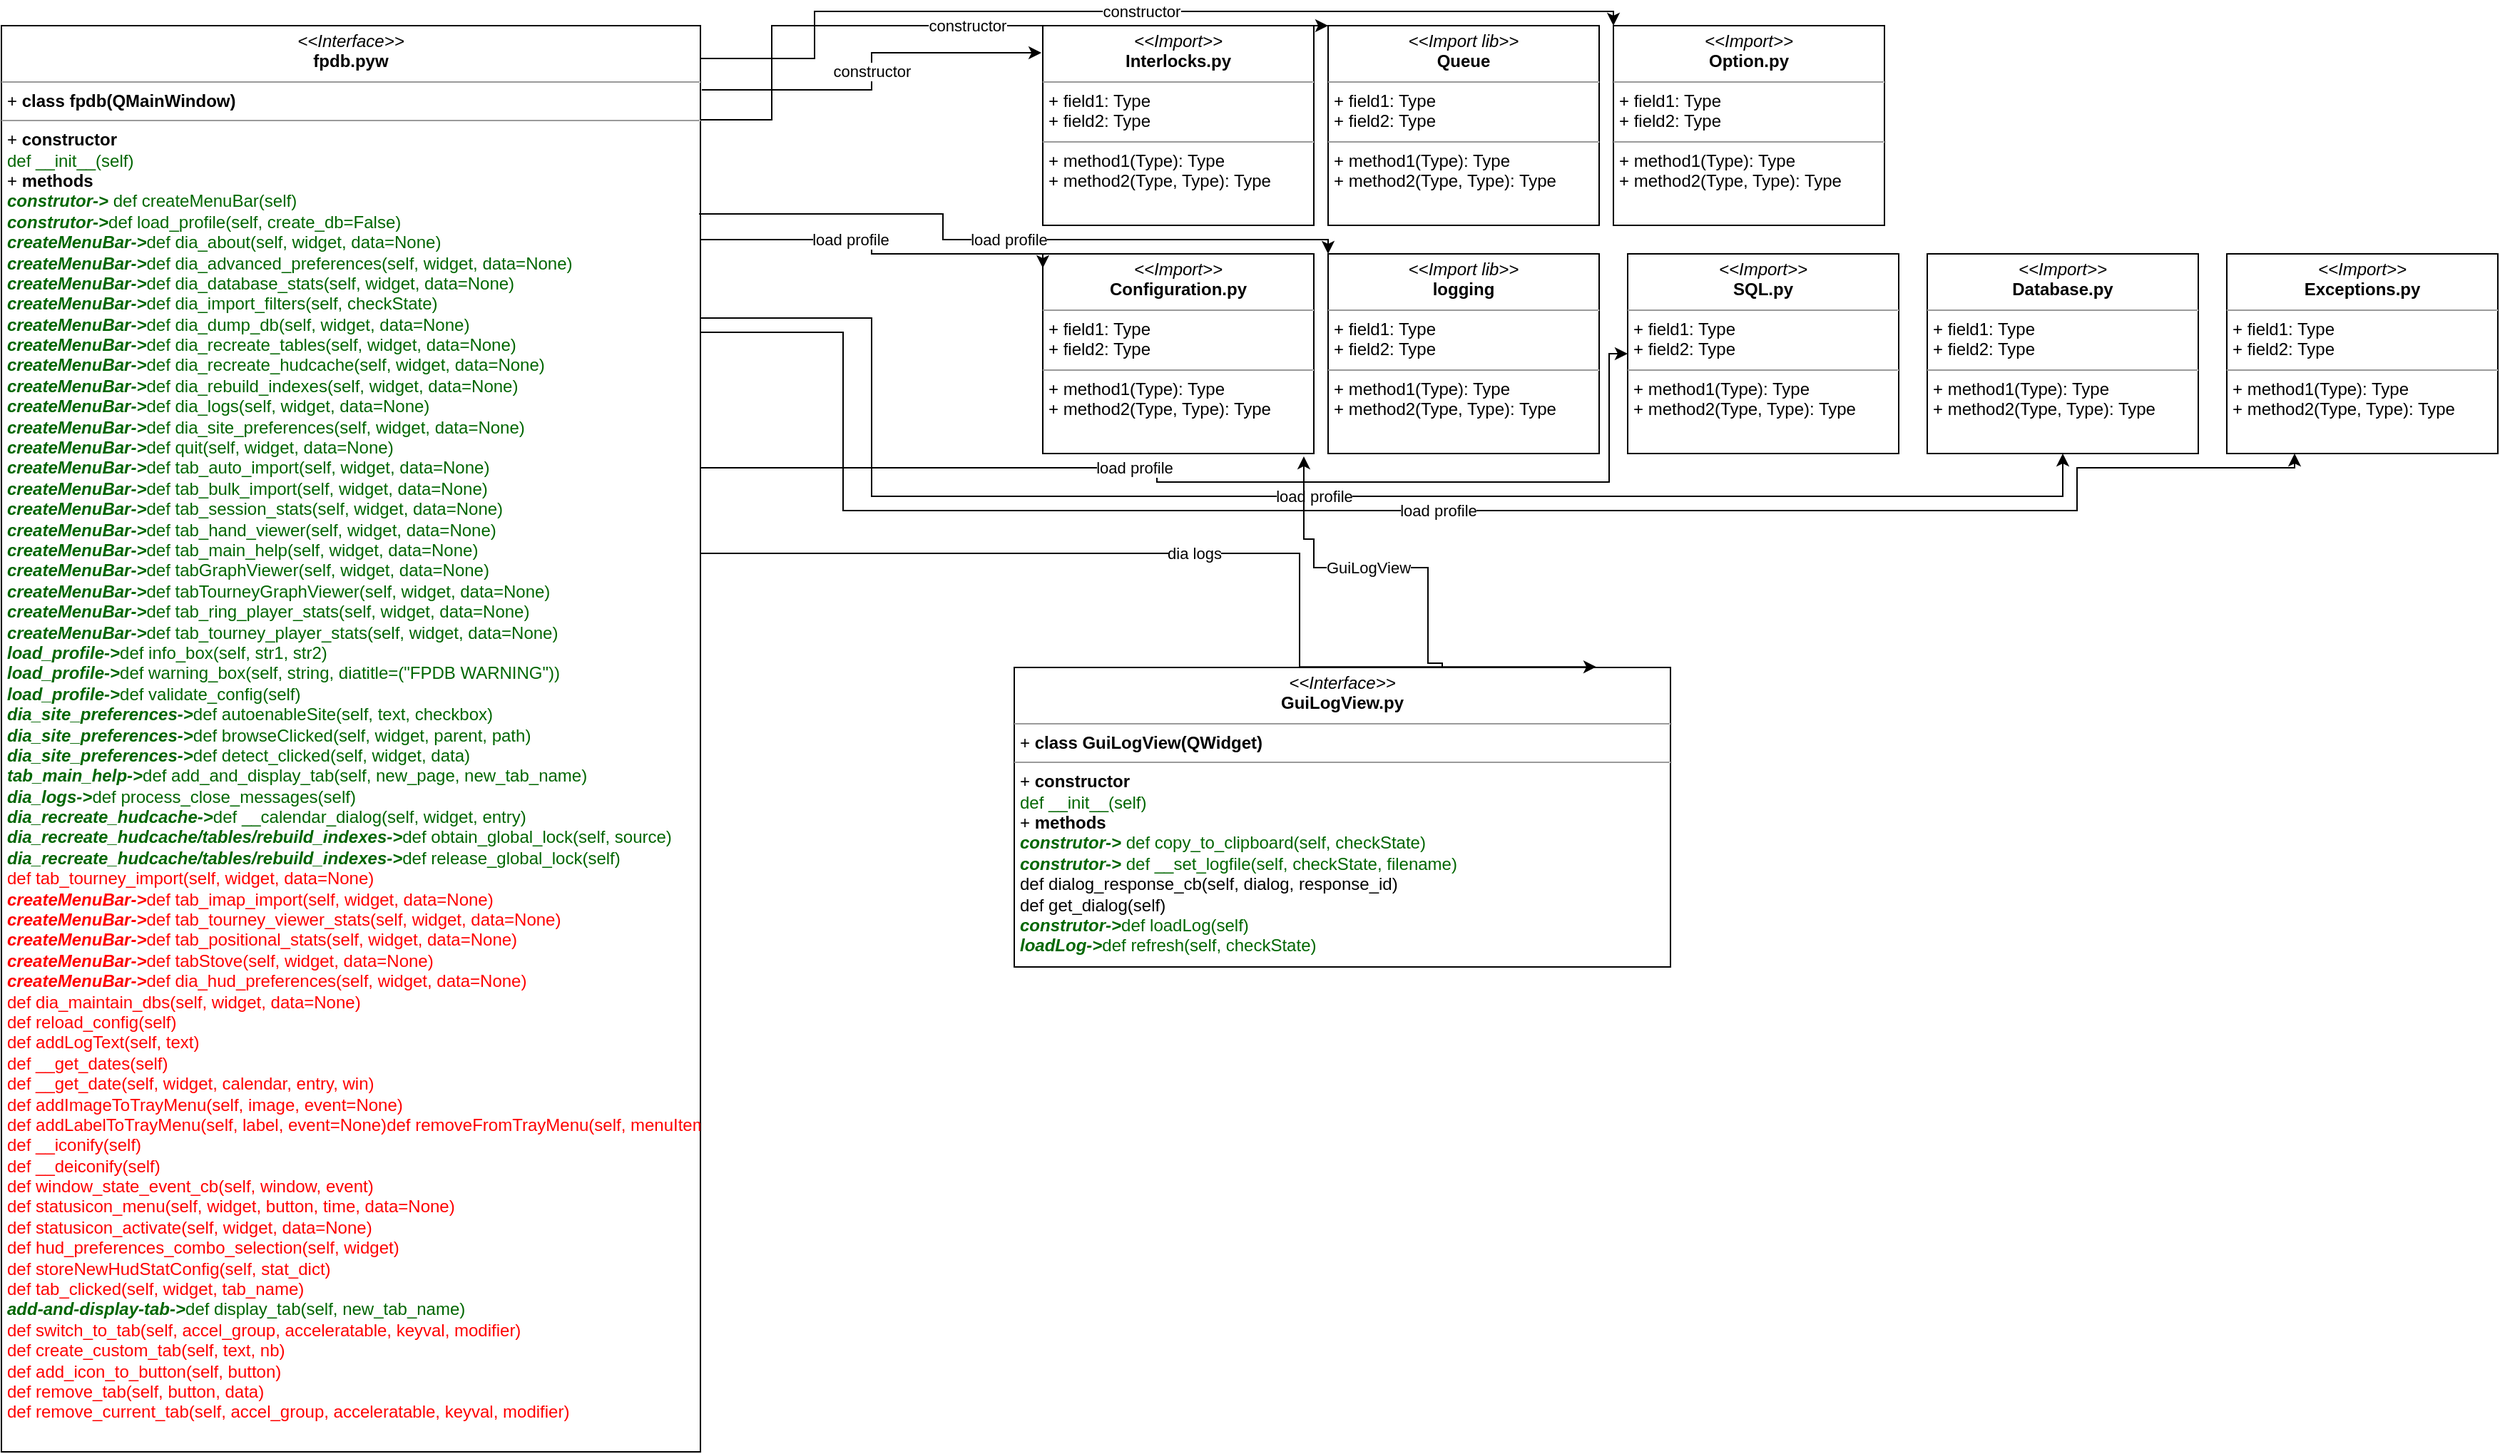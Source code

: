 <mxfile version="16.6.5" type="device"><diagram name="Page-1" id="6133507b-19e7-1e82-6fc7-422aa6c4b21f"><mxGraphModel dx="2046" dy="559" grid="1" gridSize="10" guides="1" tooltips="1" connect="1" arrows="1" fold="1" page="1" pageScale="1" pageWidth="1100" pageHeight="850" background="none" math="0" shadow="0"><root><mxCell id="0"/><mxCell id="1" parent="0"/><mxCell id="b94bc138ca980ef-1" value="&lt;p style=&quot;margin: 0px ; margin-top: 4px ; text-align: center&quot;&gt;&lt;i&gt;&amp;lt;&amp;lt;Interface&amp;gt;&amp;gt;&lt;/i&gt;&lt;br&gt;&lt;b&gt;fpdb.pyw&lt;/b&gt;&lt;br&gt;&lt;/p&gt;&lt;hr size=&quot;1&quot;&gt;&lt;p style=&quot;margin: 0px ; margin-left: 4px&quot;&gt;+ &lt;b&gt;class fpdb(QMainWindow)&lt;/b&gt;&lt;br&gt;&lt;/p&gt;&lt;hr size=&quot;1&quot;&gt;&lt;p style=&quot;margin: 0px ; margin-left: 4px&quot;&gt;+ &lt;b&gt;constructor&lt;/b&gt;&lt;/p&gt;&lt;p style=&quot;margin: 0px ; margin-left: 4px&quot;&gt;&lt;font color=&quot;#006600&quot;&gt;def __init__(self)&lt;/font&gt;&lt;/p&gt;&lt;p style=&quot;margin: 0px ; margin-left: 4px&quot;&gt;+ &lt;b&gt;methods&lt;br&gt;&lt;/b&gt;&lt;/p&gt;&lt;p style=&quot;margin: 0px ; margin-left: 4px&quot;&gt;&lt;font color=&quot;#006600&quot;&gt;&lt;b&gt;&lt;i&gt;construtor-&amp;gt;&lt;/i&gt;&lt;/b&gt; def createMenuBar(self)&lt;/font&gt;&lt;br&gt;&lt;font color=&quot;#006600&quot;&gt;&lt;b&gt;&lt;i&gt;construtor-&amp;gt;&lt;/i&gt;&lt;/b&gt;def load_profile(self, create_db=False)&lt;/font&gt;&lt;/p&gt;&lt;p style=&quot;margin: 0px ; margin-left: 4px&quot;&gt;&lt;font color=&quot;#006600&quot;&gt;&lt;b&gt;&lt;i&gt;createMenuBar-&amp;gt;&lt;/i&gt;&lt;/b&gt;def dia_about(self, widget, data=None)&lt;/font&gt;&lt;br&gt;&lt;font color=&quot;#006600&quot;&gt;&lt;b&gt;&lt;i&gt;createMenuBar-&amp;gt;&lt;/i&gt;&lt;/b&gt;def dia_advanced_preferences(self, widget, data=None)&lt;/font&gt;&lt;br&gt;&lt;font color=&quot;#006600&quot;&gt;&lt;b&gt;&lt;i&gt;createMenuBar-&amp;gt;&lt;/i&gt;&lt;/b&gt;def dia_database_stats(self, widget, data=None)&lt;/font&gt;&lt;br&gt;&lt;font color=&quot;#006600&quot;&gt;&lt;b&gt;&lt;i&gt;createMenuBar-&amp;gt;&lt;/i&gt;&lt;/b&gt;def dia_import_filters(self, checkState)&lt;/font&gt;&lt;br&gt;&lt;font color=&quot;#006600&quot;&gt;&lt;b&gt;&lt;i&gt;createMenuBar-&amp;gt;&lt;/i&gt;&lt;/b&gt;def dia_dump_db(self, widget, data=None)&lt;/font&gt;&lt;br&gt;&lt;font color=&quot;#006600&quot;&gt;&lt;b&gt;&lt;i&gt;createMenuBar-&amp;gt;&lt;/i&gt;&lt;/b&gt;def dia_recreate_tables(self, widget, data=None)&lt;/font&gt;&lt;br&gt;&lt;font color=&quot;#006600&quot;&gt;&lt;b&gt;&lt;i&gt;createMenuBar-&amp;gt;&lt;/i&gt;&lt;/b&gt;def dia_recreate_hudcache(self, widget, data=None)&lt;/font&gt;&lt;br&gt;&lt;font color=&quot;#006600&quot;&gt;&lt;b&gt;&lt;i&gt;createMenuBar-&amp;gt;&lt;/i&gt;&lt;/b&gt;def dia_rebuild_indexes(self, widget, data=None)&lt;/font&gt;&lt;br&gt;&lt;font color=&quot;#006600&quot;&gt;&lt;b&gt;&lt;i&gt;createMenuBar-&amp;gt;&lt;/i&gt;&lt;/b&gt;def dia_logs(self, widget, data=None)&lt;/font&gt;&lt;br&gt;&lt;font color=&quot;#006600&quot;&gt;&lt;b&gt;&lt;i&gt;createMenuBar-&amp;gt;&lt;/i&gt;&lt;/b&gt;def dia_site_preferences(self, widget, data=None)&lt;/font&gt;&lt;/p&gt;&lt;p style=&quot;margin: 0px ; margin-left: 4px&quot;&gt;&lt;font color=&quot;#006600&quot;&gt;&lt;b&gt;&lt;i&gt;createMenuBar-&amp;gt;&lt;/i&gt;&lt;/b&gt;def quit(self, widget, data=None)&lt;/font&gt;&lt;/p&gt;&lt;p style=&quot;margin: 0px ; margin-left: 4px&quot;&gt;&lt;font color=&quot;#006600&quot;&gt;&lt;b&gt;&lt;i&gt;createMenuBar-&amp;gt;&lt;/i&gt;&lt;/b&gt;def tab_auto_import(self, widget, data=None)&lt;/font&gt;&lt;br&gt;&lt;font color=&quot;#006600&quot;&gt;&lt;b&gt;&lt;i&gt;createMenuBar-&amp;gt;&lt;/i&gt;&lt;/b&gt;def tab_bulk_import(self, widget, data=None)&lt;/font&gt;&lt;/p&gt;&lt;p style=&quot;margin: 0px ; margin-left: 4px&quot;&gt;&lt;font color=&quot;#006600&quot;&gt;&lt;b&gt;&lt;i&gt;createMenuBar-&amp;gt;&lt;/i&gt;&lt;/b&gt;def tab_session_stats(self, widget, data=None)&lt;/font&gt;&lt;br&gt;&lt;font color=&quot;#006600&quot;&gt;&lt;b&gt;&lt;i&gt;createMenuBar-&amp;gt;&lt;/i&gt;&lt;/b&gt;def tab_hand_viewer(self, widget, data=None)&lt;/font&gt;&lt;br&gt;&lt;font color=&quot;#006600&quot;&gt;&lt;b&gt;&lt;i&gt;createMenuBar-&amp;gt;&lt;/i&gt;&lt;/b&gt;def tab_main_help(self, widget, data=None)&lt;/font&gt;&lt;br&gt;&lt;font color=&quot;#006600&quot;&gt;&lt;b&gt;&lt;i&gt;createMenuBar-&amp;gt;&lt;/i&gt;&lt;/b&gt;def tabGraphViewer(self, widget, data=None)&lt;/font&gt;&lt;br&gt;&lt;font color=&quot;#006600&quot;&gt;&lt;b&gt;&lt;i&gt;createMenuBar-&amp;gt;&lt;/i&gt;&lt;/b&gt;def tabTourneyGraphViewer(self, widget, data=None)&lt;/font&gt;&lt;/p&gt;&lt;p style=&quot;margin: 0px ; margin-left: 4px&quot;&gt;&lt;font color=&quot;#006600&quot;&gt;&lt;b&gt;&lt;i&gt;createMenuBar-&amp;gt;&lt;/i&gt;&lt;/b&gt;def tab_ring_player_stats(self, widget, data=None)&lt;br&gt;&lt;b&gt;&lt;i&gt;createMenuBar-&amp;gt;&lt;/i&gt;&lt;/b&gt;def tab_tourney_player_stats(self, widget, data=None)&lt;/font&gt;&lt;/p&gt;&lt;p style=&quot;margin: 0px ; margin-left: 4px&quot;&gt;&lt;font color=&quot;#006600&quot;&gt;&lt;b&gt;&lt;i&gt;load_profile-&amp;gt;&lt;/i&gt;&lt;/b&gt;def info_box(self, str1, str2)&lt;/font&gt;&lt;br&gt;&lt;font color=&quot;#006600&quot;&gt;&lt;b&gt;&lt;i&gt;load_profile-&amp;gt;&lt;/i&gt;&lt;/b&gt;def warning_box(self, string, diatitle=(&quot;FPDB WARNING&quot;))&lt;/font&gt;&lt;br&gt;&lt;font color=&quot;#006600&quot;&gt;&lt;b&gt;&lt;i&gt;load_profile-&amp;gt;&lt;/i&gt;&lt;/b&gt;def validate_config(self)&lt;/font&gt;&lt;br&gt;&lt;font color=&quot;#006600&quot;&gt;&lt;b&gt;&lt;i&gt;dia_site_preferences-&amp;gt;&lt;/i&gt;&lt;/b&gt;def autoenableSite(self, text, checkbox)&lt;/font&gt;&lt;br&gt;&lt;font color=&quot;#006600&quot;&gt;&lt;b&gt;&lt;i&gt;dia_site_preferences-&amp;gt;&lt;/i&gt;&lt;/b&gt;def browseClicked(self, widget, parent, path)&lt;/font&gt;&lt;br&gt;&lt;font color=&quot;#006600&quot;&gt;&lt;b&gt;&lt;i&gt;dia_site_preferences-&amp;gt;&lt;/i&gt;&lt;/b&gt;def detect_clicked(self, widget, data)&lt;/font&gt;&lt;br&gt;&lt;font color=&quot;#006600&quot;&gt;&lt;b&gt;&lt;i&gt;tab_main_help-&amp;gt;&lt;/i&gt;&lt;/b&gt;def add_and_display_tab(self, new_page, new_tab_name)&lt;/font&gt;&lt;br&gt;&lt;font color=&quot;#006600&quot;&gt;&lt;b&gt;&lt;i&gt;dia_logs-&amp;gt;&lt;/i&gt;&lt;/b&gt;def process_close_messages(self)&lt;/font&gt;&lt;br&gt;&lt;font color=&quot;#006600&quot;&gt;&lt;b&gt;&lt;i&gt;dia_recreate_hudcache-&amp;gt;&lt;/i&gt;&lt;/b&gt;def __calendar_dialog(self, widget, entry)&lt;/font&gt;&lt;br&gt;&lt;font color=&quot;#006600&quot;&gt;&lt;b&gt;&lt;i&gt;dia_recreate_hudcache/tables/rebuild_indexes-&amp;gt;&lt;/i&gt;&lt;/b&gt;def obtain_global_lock(self, source)&lt;/font&gt;&lt;br&gt;&lt;font color=&quot;#006600&quot;&gt;&lt;b&gt;&lt;i&gt;dia_recreate_hudcache/tables/rebuild_indexes-&amp;gt;&lt;/i&gt;&lt;/b&gt;def release_global_lock(self)&lt;/font&gt;&lt;br&gt;&lt;font color=&quot;#FF0000&quot;&gt;def tab_tourney_import(self, widget, data=None)&lt;/font&gt;&lt;br&gt;&lt;font color=&quot;#FF0000&quot;&gt;&lt;b&gt;&lt;i&gt;createMenuBar-&amp;gt;&lt;/i&gt;&lt;/b&gt;def tab_imap_import(self, widget, data=None)&lt;/font&gt;&lt;br&gt;&lt;font color=&quot;#FF0000&quot;&gt;&lt;b&gt;&lt;i&gt;createMenuBar-&amp;gt;&lt;/i&gt;&lt;/b&gt;def tab_tourney_viewer_stats(self, widget, data=None)&lt;/font&gt;&lt;br&gt;&lt;font color=&quot;#FF0000&quot;&gt;&lt;b&gt;&lt;i&gt;createMenuBar-&amp;gt;&lt;/i&gt;&lt;/b&gt;def tab_positional_stats(self, widget, data=None)&lt;/font&gt;&lt;br&gt;&lt;font color=&quot;#FF0000&quot;&gt;&lt;b&gt;&lt;i&gt;createMenuBar-&amp;gt;&lt;/i&gt;&lt;/b&gt;def tabStove(self, widget, data=None)&lt;/font&gt;&lt;font color=&quot;#FF0000&quot;&gt;&lt;/font&gt;&lt;br&gt;&lt;/p&gt;&lt;p style=&quot;margin: 0px ; margin-left: 4px&quot;&gt;&lt;font color=&quot;#FF0000&quot;&gt;&lt;b&gt;&lt;i&gt;createMenuBar-&amp;gt;&lt;/i&gt;&lt;/b&gt;def dia_hud_preferences(self, widget, data=None)&lt;/font&gt;&lt;/p&gt;&lt;p style=&quot;margin: 0px ; margin-left: 4px&quot;&gt;&lt;font color=&quot;#FF0000&quot;&gt;def dia_maintain_dbs(self, widget, data=None)&lt;/font&gt;&lt;/p&gt;&lt;p style=&quot;margin: 0px ; margin-left: 4px&quot;&gt;&lt;font color=&quot;#FF0000&quot;&gt;def reload_config(self)&lt;/font&gt;&lt;br&gt;&lt;font color=&quot;#FF0000&quot;&gt;def addLogText(self, text)&lt;/font&gt;&lt;/p&gt;&lt;p style=&quot;margin: 0px ; margin-left: 4px&quot;&gt;&lt;font color=&quot;#FF0000&quot;&gt;def __get_dates(self)&lt;br&gt;def __get_date(self, widget, calendar, entry, win)&lt;/font&gt;&lt;/p&gt;&lt;p style=&quot;margin: 0px ; margin-left: 4px&quot;&gt;&lt;font color=&quot;#FF0000&quot;&gt;def addImageToTrayMenu(self, image, event=None)&lt;br&gt;def addLabelToTrayMenu(self, label, event=None)&lt;/font&gt;&lt;font color=&quot;#FF0000&quot;&gt;def removeFromTrayMenu(self, menuItem)&lt;br&gt;def __iconify(self)&lt;br&gt;def __deiconify(self)&lt;/font&gt;&lt;br&gt;&lt;font color=&quot;#FF0000&quot;&gt;def window_state_event_cb(self, window, event)&lt;br&gt;def statusicon_menu(self, widget, button, time, data=None)&lt;br&gt;def statusicon_activate(self, widget, data=None)&lt;/font&gt;&lt;br&gt;&lt;font color=&quot;#FF0000&quot;&gt;def hud_preferences_combo_selection(self, widget)&lt;/font&gt;&lt;br&gt;&lt;font color=&quot;#FF0000&quot;&gt;def storeNewHudStatConfig(self, stat_dict)&lt;/font&gt;&lt;/p&gt;&lt;p style=&quot;margin: 0px ; margin-left: 4px&quot;&gt;&lt;font color=&quot;#FF0000&quot;&gt;def tab_clicked(self, widget, tab_name)&lt;/font&gt;&lt;/p&gt;&lt;p style=&quot;margin: 0px ; margin-left: 4px&quot;&gt;&lt;font color=&quot;#006600&quot;&gt;&lt;font color=&quot;#006600&quot;&gt;&lt;b&gt;&lt;i&gt;add-and-display-tab-&amp;gt;&lt;/i&gt;&lt;/b&gt;&lt;/font&gt;def display_tab(self, new_tab_name)&lt;/font&gt;&lt;br&gt;&lt;font color=&quot;#FF0000&quot;&gt;def switch_to_tab(self, accel_group, acceleratable, keyval, modifier)&lt;/font&gt;&lt;br&gt;&lt;font color=&quot;#FF0000&quot;&gt;def create_custom_tab(self, text, nb)&lt;/font&gt;&lt;br&gt;&lt;font color=&quot;#FF0000&quot;&gt;def add_icon_to_button(self, button)&lt;/font&gt;&lt;br&gt;&lt;font color=&quot;#FF0000&quot;&gt;def remove_tab(self, button, data)&lt;/font&gt;&lt;br&gt;&lt;font color=&quot;#FF0000&quot;&gt;def remove_current_tab(self, accel_group, acceleratable, keyval, modifier)&lt;/font&gt;&lt;/p&gt;" style="verticalAlign=top;align=left;overflow=fill;fontSize=12;fontFamily=Helvetica;html=1;rounded=0;shadow=0;comic=0;labelBackgroundColor=none;strokeWidth=1" parent="1" vertex="1"><mxGeometry x="-10" y="50" width="490" height="1000" as="geometry"/></mxCell><mxCell id="KZfelSR5Xlm1wKvopIpE-1" value="&lt;p style=&quot;margin: 0px ; margin-top: 4px ; text-align: center&quot;&gt;&lt;i&gt;&amp;lt;&amp;lt;Import&amp;gt;&amp;gt;&lt;/i&gt;&lt;br&gt;&lt;b&gt;Interlocks.py&lt;/b&gt;&lt;/p&gt;&lt;hr size=&quot;1&quot;&gt;&lt;p style=&quot;margin: 0px ; margin-left: 4px&quot;&gt;+ field1: Type&lt;br&gt;+ field2: Type&lt;/p&gt;&lt;hr size=&quot;1&quot;&gt;&lt;p style=&quot;margin: 0px ; margin-left: 4px&quot;&gt;+ method1(Type): Type&lt;br&gt;+ method2(Type, Type): Type&lt;/p&gt;" style="verticalAlign=top;align=left;overflow=fill;fontSize=12;fontFamily=Helvetica;html=1;rounded=0;shadow=0;comic=0;labelBackgroundColor=none;strokeWidth=1" parent="1" vertex="1"><mxGeometry x="720" y="50" width="190" height="140" as="geometry"/></mxCell><mxCell id="KZfelSR5Xlm1wKvopIpE-4" value="&lt;p style=&quot;margin: 0px ; margin-top: 4px ; text-align: center&quot;&gt;&lt;i&gt;&amp;lt;&amp;lt;Import lib&amp;gt;&amp;gt;&lt;/i&gt;&lt;br&gt;&lt;b&gt;Queue&lt;/b&gt;&lt;br&gt;&lt;/p&gt;&lt;hr size=&quot;1&quot;&gt;&lt;p style=&quot;margin: 0px ; margin-left: 4px&quot;&gt;+ field1: Type&lt;br&gt;+ field2: Type&lt;/p&gt;&lt;hr size=&quot;1&quot;&gt;&lt;p style=&quot;margin: 0px ; margin-left: 4px&quot;&gt;+ method1(Type): Type&lt;br&gt;+ method2(Type, Type): Type&lt;/p&gt;" style="verticalAlign=top;align=left;overflow=fill;fontSize=12;fontFamily=Helvetica;html=1;rounded=0;shadow=0;comic=0;labelBackgroundColor=none;strokeWidth=1" parent="1" vertex="1"><mxGeometry x="920" y="50" width="190" height="140" as="geometry"/></mxCell><mxCell id="KZfelSR5Xlm1wKvopIpE-5" value="" style="endArrow=classic;html=1;rounded=0;exitX=1.002;exitY=0.045;exitDx=0;exitDy=0;exitPerimeter=0;entryX=-0.005;entryY=0.136;entryDx=0;entryDy=0;entryPerimeter=0;fontStyle=1;edgeStyle=orthogonalEdgeStyle;" parent="1" source="b94bc138ca980ef-1" target="KZfelSR5Xlm1wKvopIpE-1" edge="1"><mxGeometry relative="1" as="geometry"><mxPoint x="500" y="570" as="sourcePoint"/><mxPoint x="600" y="570" as="targetPoint"/></mxGeometry></mxCell><mxCell id="KZfelSR5Xlm1wKvopIpE-6" value="constructor" style="edgeLabel;resizable=0;html=1;align=center;verticalAlign=middle;" parent="KZfelSR5Xlm1wKvopIpE-5" connectable="0" vertex="1"><mxGeometry relative="1" as="geometry"/></mxCell><mxCell id="KZfelSR5Xlm1wKvopIpE-7" value="" style="endArrow=classic;html=1;rounded=0;entryX=0;entryY=0;entryDx=0;entryDy=0;exitX=1;exitY=0.066;exitDx=0;exitDy=0;exitPerimeter=0;edgeStyle=orthogonalEdgeStyle;" parent="1" source="b94bc138ca980ef-1" target="KZfelSR5Xlm1wKvopIpE-4" edge="1"><mxGeometry relative="1" as="geometry"><mxPoint x="500" y="148.74" as="sourcePoint"/><mxPoint x="729.05" y="149.04" as="targetPoint"/><Array as="points"><mxPoint x="530" y="116"/><mxPoint x="530" y="50"/></Array></mxGeometry></mxCell><mxCell id="KZfelSR5Xlm1wKvopIpE-8" value="constructor" style="edgeLabel;resizable=0;html=1;align=center;verticalAlign=middle;" parent="KZfelSR5Xlm1wKvopIpE-7" connectable="0" vertex="1"><mxGeometry relative="1" as="geometry"/></mxCell><mxCell id="KZfelSR5Xlm1wKvopIpE-9" value="&lt;p style=&quot;margin: 0px ; margin-top: 4px ; text-align: center&quot;&gt;&lt;i&gt;&amp;lt;&amp;lt;Import&amp;gt;&amp;gt;&lt;/i&gt;&lt;br&gt;&lt;b&gt;Option.py&lt;/b&gt;&lt;/p&gt;&lt;hr size=&quot;1&quot;&gt;&lt;p style=&quot;margin: 0px ; margin-left: 4px&quot;&gt;+ field1: Type&lt;br&gt;+ field2: Type&lt;/p&gt;&lt;hr size=&quot;1&quot;&gt;&lt;p style=&quot;margin: 0px ; margin-left: 4px&quot;&gt;+ method1(Type): Type&lt;br&gt;+ method2(Type, Type): Type&lt;/p&gt;" style="verticalAlign=top;align=left;overflow=fill;fontSize=12;fontFamily=Helvetica;html=1;rounded=0;shadow=0;comic=0;labelBackgroundColor=none;strokeWidth=1" parent="1" vertex="1"><mxGeometry x="1120" y="50" width="190" height="140" as="geometry"/></mxCell><mxCell id="KZfelSR5Xlm1wKvopIpE-10" value="" style="endArrow=classic;html=1;rounded=0;entryX=0;entryY=0;entryDx=0;entryDy=0;exitX=1;exitY=0.023;exitDx=0;exitDy=0;exitPerimeter=0;edgeStyle=orthogonalEdgeStyle;" parent="1" source="b94bc138ca980ef-1" target="KZfelSR5Xlm1wKvopIpE-9" edge="1"><mxGeometry relative="1" as="geometry"><mxPoint x="490" y="90" as="sourcePoint"/><mxPoint x="730" y="290" as="targetPoint"/><Array as="points"><mxPoint x="560" y="73"/><mxPoint x="560" y="40"/><mxPoint x="1120" y="40"/></Array></mxGeometry></mxCell><mxCell id="KZfelSR5Xlm1wKvopIpE-11" value="constructor" style="edgeLabel;resizable=0;html=1;align=center;verticalAlign=middle;" parent="KZfelSR5Xlm1wKvopIpE-10" connectable="0" vertex="1"><mxGeometry relative="1" as="geometry"/></mxCell><mxCell id="KZfelSR5Xlm1wKvopIpE-12" value="&lt;p style=&quot;margin: 0px ; margin-top: 4px ; text-align: center&quot;&gt;&lt;i&gt;&amp;lt;&amp;lt;Import&amp;gt;&amp;gt;&lt;/i&gt;&lt;br&gt;&lt;b&gt;Configuration.py&lt;/b&gt;&lt;/p&gt;&lt;hr size=&quot;1&quot;&gt;&lt;p style=&quot;margin: 0px ; margin-left: 4px&quot;&gt;+ field1: Type&lt;br&gt;+ field2: Type&lt;/p&gt;&lt;hr size=&quot;1&quot;&gt;&lt;p style=&quot;margin: 0px ; margin-left: 4px&quot;&gt;+ method1(Type): Type&lt;br&gt;+ method2(Type, Type): Type&lt;/p&gt;" style="verticalAlign=top;align=left;overflow=fill;fontSize=12;fontFamily=Helvetica;html=1;rounded=0;shadow=0;comic=0;labelBackgroundColor=none;strokeWidth=1" parent="1" vertex="1"><mxGeometry x="720" y="210" width="190" height="140" as="geometry"/></mxCell><mxCell id="KZfelSR5Xlm1wKvopIpE-13" value="" style="endArrow=classic;html=1;rounded=0;entryX=0;entryY=0.071;entryDx=0;entryDy=0;entryPerimeter=0;edgeStyle=orthogonalEdgeStyle;" parent="1" target="KZfelSR5Xlm1wKvopIpE-12" edge="1"><mxGeometry relative="1" as="geometry"><mxPoint x="480" y="150" as="sourcePoint"/><mxPoint x="720" y="660" as="targetPoint"/><Array as="points"><mxPoint x="480" y="200"/><mxPoint x="600" y="200"/><mxPoint x="600" y="210"/></Array></mxGeometry></mxCell><mxCell id="KZfelSR5Xlm1wKvopIpE-14" value="load profile" style="edgeLabel;resizable=0;html=1;align=center;verticalAlign=middle;" parent="KZfelSR5Xlm1wKvopIpE-13" connectable="0" vertex="1"><mxGeometry relative="1" as="geometry"/></mxCell><mxCell id="KZfelSR5Xlm1wKvopIpE-15" value="&lt;p style=&quot;margin: 0px ; margin-top: 4px ; text-align: center&quot;&gt;&lt;i&gt;&amp;lt;&amp;lt;Import lib&amp;gt;&amp;gt;&lt;/i&gt;&lt;br&gt;&lt;b&gt;logging&lt;/b&gt;&lt;br&gt;&lt;/p&gt;&lt;hr size=&quot;1&quot;&gt;&lt;p style=&quot;margin: 0px ; margin-left: 4px&quot;&gt;+ field1: Type&lt;br&gt;+ field2: Type&lt;/p&gt;&lt;hr size=&quot;1&quot;&gt;&lt;p style=&quot;margin: 0px ; margin-left: 4px&quot;&gt;+ method1(Type): Type&lt;br&gt;+ method2(Type, Type): Type&lt;/p&gt;" style="verticalAlign=top;align=left;overflow=fill;fontSize=12;fontFamily=Helvetica;html=1;rounded=0;shadow=0;comic=0;labelBackgroundColor=none;strokeWidth=1" parent="1" vertex="1"><mxGeometry x="920" y="210" width="190" height="140" as="geometry"/></mxCell><mxCell id="KZfelSR5Xlm1wKvopIpE-17" value="" style="endArrow=classic;html=1;rounded=0;exitX=0.998;exitY=0.132;exitDx=0;exitDy=0;exitPerimeter=0;edgeStyle=orthogonalEdgeStyle;entryX=0;entryY=0;entryDx=0;entryDy=0;" parent="1" source="b94bc138ca980ef-1" target="KZfelSR5Xlm1wKvopIpE-15" edge="1"><mxGeometry relative="1" as="geometry"><mxPoint x="480" y="739.998" as="sourcePoint"/><mxPoint x="710" y="200" as="targetPoint"/><Array as="points"><mxPoint x="650" y="182"/><mxPoint x="650" y="200"/></Array></mxGeometry></mxCell><mxCell id="KZfelSR5Xlm1wKvopIpE-18" value="load profile" style="edgeLabel;resizable=0;html=1;align=center;verticalAlign=middle;" parent="KZfelSR5Xlm1wKvopIpE-17" connectable="0" vertex="1"><mxGeometry relative="1" as="geometry"/></mxCell><mxCell id="KZfelSR5Xlm1wKvopIpE-19" value="&lt;p style=&quot;margin: 0px ; margin-top: 4px ; text-align: center&quot;&gt;&lt;i&gt;&amp;lt;&amp;lt;Import&amp;gt;&amp;gt;&lt;/i&gt;&lt;br&gt;&lt;b&gt;SQL.py&lt;/b&gt;&lt;/p&gt;&lt;hr size=&quot;1&quot;&gt;&lt;p style=&quot;margin: 0px ; margin-left: 4px&quot;&gt;+ field1: Type&lt;br&gt;+ field2: Type&lt;/p&gt;&lt;hr size=&quot;1&quot;&gt;&lt;p style=&quot;margin: 0px ; margin-left: 4px&quot;&gt;+ method1(Type): Type&lt;br&gt;+ method2(Type, Type): Type&lt;/p&gt;" style="verticalAlign=top;align=left;overflow=fill;fontSize=12;fontFamily=Helvetica;html=1;rounded=0;shadow=0;comic=0;labelBackgroundColor=none;strokeWidth=1" parent="1" vertex="1"><mxGeometry x="1130" y="210" width="190" height="140" as="geometry"/></mxCell><mxCell id="KZfelSR5Xlm1wKvopIpE-20" value="" style="endArrow=classic;html=1;rounded=0;exitX=1;exitY=0.168;exitDx=0;exitDy=0;exitPerimeter=0;edgeStyle=orthogonalEdgeStyle;" parent="1" source="b94bc138ca980ef-1" target="KZfelSR5Xlm1wKvopIpE-19" edge="1"><mxGeometry relative="1" as="geometry"><mxPoint x="480" y="949.998" as="sourcePoint"/><mxPoint x="720" y="1008.02" as="targetPoint"/><Array as="points"><mxPoint x="480" y="360"/><mxPoint x="800" y="360"/><mxPoint x="800" y="370"/><mxPoint x="1117" y="370"/><mxPoint x="1117" y="280"/></Array></mxGeometry></mxCell><mxCell id="KZfelSR5Xlm1wKvopIpE-21" value="load profile" style="edgeLabel;resizable=0;html=1;align=center;verticalAlign=middle;" parent="KZfelSR5Xlm1wKvopIpE-20" connectable="0" vertex="1"><mxGeometry relative="1" as="geometry"/></mxCell><mxCell id="KZfelSR5Xlm1wKvopIpE-22" value="&lt;p style=&quot;margin: 0px ; margin-top: 4px ; text-align: center&quot;&gt;&lt;i&gt;&amp;lt;&amp;lt;Import&amp;gt;&amp;gt;&lt;/i&gt;&lt;br&gt;&lt;b&gt;Database.py&lt;/b&gt;&lt;/p&gt;&lt;hr size=&quot;1&quot;&gt;&lt;p style=&quot;margin: 0px ; margin-left: 4px&quot;&gt;+ field1: Type&lt;br&gt;+ field2: Type&lt;/p&gt;&lt;hr size=&quot;1&quot;&gt;&lt;p style=&quot;margin: 0px ; margin-left: 4px&quot;&gt;+ method1(Type): Type&lt;br&gt;+ method2(Type, Type): Type&lt;/p&gt;" style="verticalAlign=top;align=left;overflow=fill;fontSize=12;fontFamily=Helvetica;html=1;rounded=0;shadow=0;comic=0;labelBackgroundColor=none;strokeWidth=1" parent="1" vertex="1"><mxGeometry x="1340" y="210" width="190" height="140" as="geometry"/></mxCell><mxCell id="KZfelSR5Xlm1wKvopIpE-23" value="" style="endArrow=classic;html=1;rounded=0;exitX=1;exitY=0.205;exitDx=0;exitDy=0;exitPerimeter=0;edgeStyle=orthogonalEdgeStyle;" parent="1" source="b94bc138ca980ef-1" target="KZfelSR5Xlm1wKvopIpE-22" edge="1"><mxGeometry relative="1" as="geometry"><mxPoint x="490" y="959.998" as="sourcePoint"/><mxPoint x="730" y="1018.02" as="targetPoint"/><Array as="points"><mxPoint x="600" y="255"/><mxPoint x="600" y="380"/><mxPoint x="1435" y="380"/></Array></mxGeometry></mxCell><mxCell id="KZfelSR5Xlm1wKvopIpE-24" value="load profile" style="edgeLabel;resizable=0;html=1;align=center;verticalAlign=middle;" parent="KZfelSR5Xlm1wKvopIpE-23" connectable="0" vertex="1"><mxGeometry relative="1" as="geometry"/></mxCell><mxCell id="KZfelSR5Xlm1wKvopIpE-25" value="&lt;p style=&quot;margin: 0px ; margin-top: 4px ; text-align: center&quot;&gt;&lt;i&gt;&amp;lt;&amp;lt;Import&amp;gt;&amp;gt;&lt;/i&gt;&lt;br&gt;&lt;b&gt;Exceptions.py&lt;/b&gt;&lt;/p&gt;&lt;hr size=&quot;1&quot;&gt;&lt;p style=&quot;margin: 0px ; margin-left: 4px&quot;&gt;+ field1: Type&lt;br&gt;+ field2: Type&lt;/p&gt;&lt;hr size=&quot;1&quot;&gt;&lt;p style=&quot;margin: 0px ; margin-left: 4px&quot;&gt;+ method1(Type): Type&lt;br&gt;+ method2(Type, Type): Type&lt;/p&gt;" style="verticalAlign=top;align=left;overflow=fill;fontSize=12;fontFamily=Helvetica;html=1;rounded=0;shadow=0;comic=0;labelBackgroundColor=none;strokeWidth=1" parent="1" vertex="1"><mxGeometry x="1550" y="210" width="190" height="140" as="geometry"/></mxCell><mxCell id="KZfelSR5Xlm1wKvopIpE-26" value="" style="endArrow=classic;html=1;rounded=0;edgeStyle=orthogonalEdgeStyle;entryX=0.25;entryY=1;entryDx=0;entryDy=0;" parent="1" target="KZfelSR5Xlm1wKvopIpE-25" edge="1"><mxGeometry relative="1" as="geometry"><mxPoint x="480" y="265" as="sourcePoint"/><mxPoint x="1445" y="360" as="targetPoint"/><Array as="points"><mxPoint x="580" y="265"/><mxPoint x="580" y="390"/><mxPoint x="1445" y="390"/><mxPoint x="1445" y="360"/><mxPoint x="1598" y="360"/></Array></mxGeometry></mxCell><mxCell id="KZfelSR5Xlm1wKvopIpE-27" value="load profile" style="edgeLabel;resizable=0;html=1;align=center;verticalAlign=middle;" parent="KZfelSR5Xlm1wKvopIpE-26" connectable="0" vertex="1"><mxGeometry relative="1" as="geometry"/></mxCell><mxCell id="T4-RC3coxmAEw6wqsqc4-1" value="&lt;p style=&quot;margin: 0px ; margin-top: 4px ; text-align: center&quot;&gt;&lt;i&gt;&amp;lt;&amp;lt;Interface&amp;gt;&amp;gt;&lt;/i&gt;&lt;br&gt;&lt;b&gt;GuiLogView.py&lt;/b&gt;&lt;br&gt;&lt;/p&gt;&lt;hr size=&quot;1&quot;&gt;&lt;p style=&quot;margin: 0px ; margin-left: 4px&quot;&gt;+ &lt;b&gt;class GuiLogView(QWidget)&lt;/b&gt;&lt;br&gt;&lt;/p&gt;&lt;hr size=&quot;1&quot;&gt;&lt;p style=&quot;margin: 0px ; margin-left: 4px&quot;&gt;+ &lt;b&gt;constructor&lt;/b&gt;&lt;/p&gt;&lt;p style=&quot;margin: 0px ; margin-left: 4px&quot;&gt;&lt;font color=&quot;#006600&quot;&gt;def __init__(self)&lt;/font&gt;&lt;/p&gt;&lt;p style=&quot;margin: 0px ; margin-left: 4px&quot;&gt;+ &lt;b&gt;methods&lt;br&gt;&lt;/b&gt;&lt;/p&gt;&lt;p style=&quot;margin: 0px ; margin-left: 4px&quot;&gt;&lt;font color=&quot;#006600&quot;&gt;&lt;b&gt;&lt;i&gt;construtor-&amp;gt;&lt;/i&gt;&lt;/b&gt; def copy_to_clipboard(self, checkState) &lt;/font&gt;&lt;br&gt;&lt;font color=&quot;#006600&quot;&gt;&lt;b&gt;&lt;i&gt;construtor-&amp;gt;&lt;/i&gt;&lt;/b&gt; def __set_logfile(self, checkState, filename)&lt;/font&gt;&lt;br&gt;def dialog_response_cb(self, dialog, response_id)&lt;br&gt;def get_dialog(self)&lt;br&gt;&lt;font color=&quot;#006600&quot;&gt;&lt;b&gt;&lt;i&gt;construtor-&amp;gt;&lt;/i&gt;&lt;/b&gt;def loadLog(self)&lt;br&gt;&lt;b&gt;&lt;i&gt;loadLog-&amp;gt;&lt;/i&gt;&lt;/b&gt;def refresh(self, checkState)&lt;/font&gt;&lt;b&gt;&lt;br&gt;&lt;/b&gt;&lt;/p&gt;" style="verticalAlign=top;align=left;overflow=fill;fontSize=12;fontFamily=Helvetica;html=1;rounded=0;shadow=0;comic=0;labelBackgroundColor=none;strokeWidth=1" vertex="1" parent="1"><mxGeometry x="700" y="500" width="460" height="210" as="geometry"/></mxCell><mxCell id="T4-RC3coxmAEw6wqsqc4-2" value="" style="endArrow=classic;html=1;rounded=0;edgeStyle=orthogonalEdgeStyle;entryX=0.887;entryY=-0.002;entryDx=0;entryDy=0;entryPerimeter=0;exitX=1;exitY=0.386;exitDx=0;exitDy=0;exitPerimeter=0;" edge="1" parent="1" source="b94bc138ca980ef-1" target="T4-RC3coxmAEw6wqsqc4-1"><mxGeometry relative="1" as="geometry"><mxPoint x="490" y="275" as="sourcePoint"/><mxPoint x="1607.5" y="360" as="targetPoint"/><Array as="points"><mxPoint x="480" y="420"/><mxPoint x="900" y="420"/><mxPoint x="900" y="499"/></Array></mxGeometry></mxCell><mxCell id="T4-RC3coxmAEw6wqsqc4-3" value="dia logs" style="edgeLabel;resizable=0;html=1;align=center;verticalAlign=middle;" connectable="0" vertex="1" parent="T4-RC3coxmAEw6wqsqc4-2"><mxGeometry relative="1" as="geometry"/></mxCell><mxCell id="T4-RC3coxmAEw6wqsqc4-4" value="" style="endArrow=classic;html=1;rounded=0;edgeStyle=orthogonalEdgeStyle;entryX=0.963;entryY=1.014;entryDx=0;entryDy=0;entryPerimeter=0;" edge="1" parent="1" target="KZfelSR5Xlm1wKvopIpE-12"><mxGeometry relative="1" as="geometry"><mxPoint x="1000" y="500" as="sourcePoint"/><mxPoint x="1118.02" y="509.12" as="targetPoint"/><Array as="points"><mxPoint x="1000" y="497"/><mxPoint x="990" y="497"/><mxPoint x="990" y="430"/><mxPoint x="910" y="430"/><mxPoint x="910" y="410"/><mxPoint x="903" y="410"/></Array></mxGeometry></mxCell><mxCell id="T4-RC3coxmAEw6wqsqc4-5" value="GuiLogView" style="edgeLabel;resizable=0;html=1;align=center;verticalAlign=middle;" connectable="0" vertex="1" parent="T4-RC3coxmAEw6wqsqc4-4"><mxGeometry relative="1" as="geometry"/></mxCell></root></mxGraphModel></diagram></mxfile>